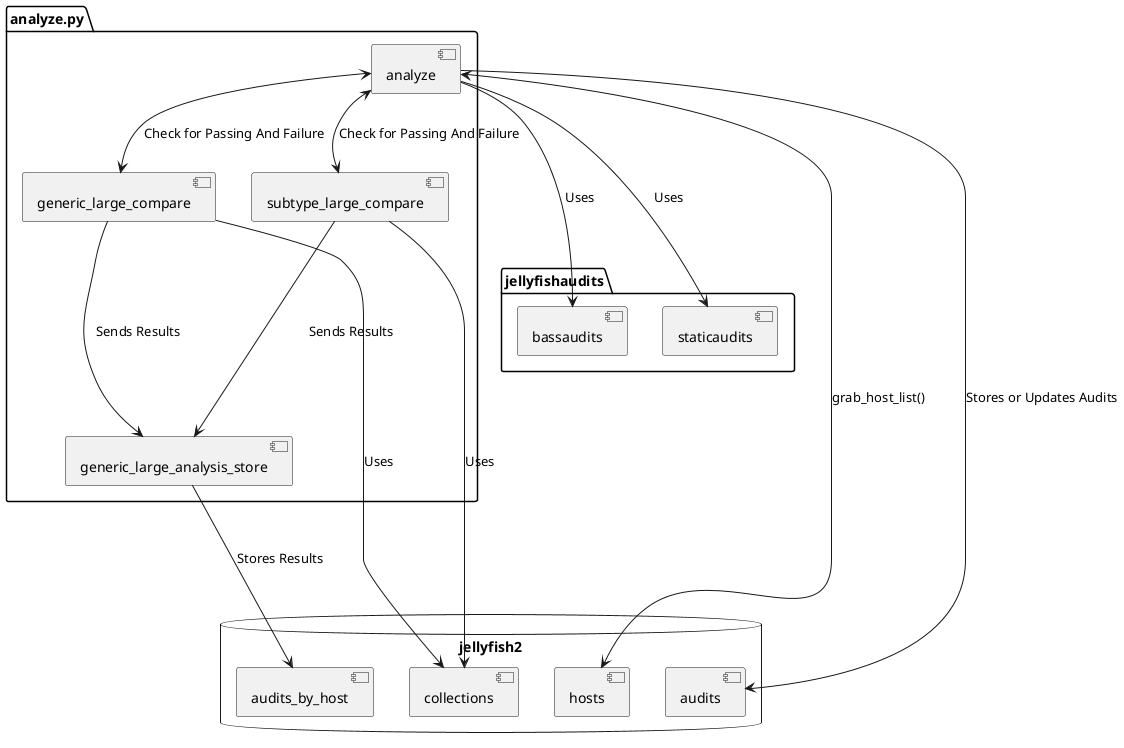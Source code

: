 @startuml

package "jellyfishaudits" {
	[bassaudits]
	[staticaudits]
}

package "analyze.py" {
	[analyze]
	[generic_large_compare]
	[subtype_large_compare]
	[generic_large_analysis_store]
}

database "jellyfish2" {
	[collections]
	[hosts]
	[audits]
	[audits_by_host]
}

[analyze] ---> [bassaudits] : Uses
[analyze] ---> [staticaudits] : Uses
[analyze] ---> [audits] : Stores or Updates Audits
[analyze] <--> [hosts] : grab_host_list()
[analyze] <--> [generic_large_compare] : Check for Passing And Failure
[analyze] <--> [subtype_large_compare] : Check for Passing And Failure
[generic_large_compare] ---> [collections] : Uses
[subtype_large_compare] ---> [collections] : Uses
[generic_large_compare] ---> [generic_large_analysis_store] : Sends Results
[subtype_large_compare] ---> [generic_large_analysis_store] : Sends Results
[generic_large_analysis_store] ---> [audits_by_host] : Stores Results


@enduml

